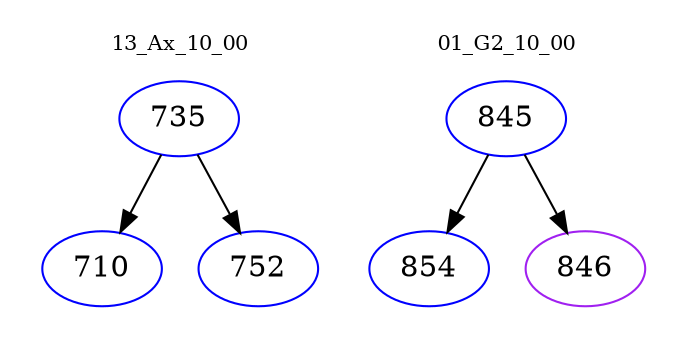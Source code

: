 digraph{
subgraph cluster_0 {
color = white
label = "13_Ax_10_00";
fontsize=10;
T0_735 [label="735", color="blue"]
T0_735 -> T0_710 [color="black"]
T0_710 [label="710", color="blue"]
T0_735 -> T0_752 [color="black"]
T0_752 [label="752", color="blue"]
}
subgraph cluster_1 {
color = white
label = "01_G2_10_00";
fontsize=10;
T1_845 [label="845", color="blue"]
T1_845 -> T1_854 [color="black"]
T1_854 [label="854", color="blue"]
T1_845 -> T1_846 [color="black"]
T1_846 [label="846", color="purple"]
}
}
